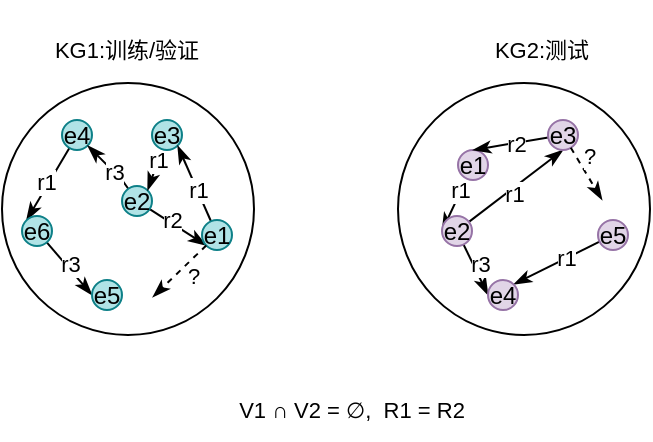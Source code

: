 <mxfile version="24.3.1" type="github">
  <diagram name="第 1 页" id="-a66x4DW_8GE0ymGD_y3">
    <mxGraphModel dx="615" dy="406" grid="1" gridSize="10" guides="1" tooltips="1" connect="1" arrows="1" fold="1" page="1" pageScale="1" pageWidth="827" pageHeight="1169" math="1" shadow="0">
      <root>
        <mxCell id="0" />
        <mxCell id="1" parent="0" />
        <mxCell id="x2DOC-t6BeI-Trf0BPPU-1" value="" style="ellipse;whiteSpace=wrap;html=1;aspect=fixed;" vertex="1" parent="1">
          <mxGeometry x="90" y="71.5" width="126" height="126" as="geometry" />
        </mxCell>
        <mxCell id="x2DOC-t6BeI-Trf0BPPU-14" style="edgeStyle=none;rounded=0;orthogonalLoop=1;jettySize=auto;html=1;entryX=0;entryY=0;entryDx=0;entryDy=0;strokeColor=default;align=center;verticalAlign=middle;fontFamily=Helvetica;fontSize=11;fontColor=default;labelBackgroundColor=default;endArrow=classicThin;endFill=1;curved=1;" edge="1" parent="1" source="x2DOC-t6BeI-Trf0BPPU-2" target="x2DOC-t6BeI-Trf0BPPU-6">
          <mxGeometry relative="1" as="geometry" />
        </mxCell>
        <mxCell id="x2DOC-t6BeI-Trf0BPPU-28" value="r1" style="edgeLabel;html=1;align=center;verticalAlign=middle;resizable=0;points=[];fontFamily=Helvetica;fontSize=11;fontColor=default;labelBackgroundColor=default;" vertex="1" connectable="0" parent="x2DOC-t6BeI-Trf0BPPU-14">
          <mxGeometry x="-0.037" y="-2" relative="1" as="geometry">
            <mxPoint as="offset" />
          </mxGeometry>
        </mxCell>
        <mxCell id="x2DOC-t6BeI-Trf0BPPU-2" value="e4" style="ellipse;whiteSpace=wrap;html=1;aspect=fixed;fillColor=#b0e3e6;strokeColor=#0e8088;" vertex="1" parent="1">
          <mxGeometry x="120" y="90" width="15" height="15" as="geometry" />
        </mxCell>
        <mxCell id="x2DOC-t6BeI-Trf0BPPU-13" style="edgeStyle=none;rounded=0;orthogonalLoop=1;jettySize=auto;html=1;entryX=1;entryY=1;entryDx=0;entryDy=0;strokeColor=default;align=center;verticalAlign=middle;fontFamily=Helvetica;fontSize=11;fontColor=default;labelBackgroundColor=default;endArrow=classicThin;endFill=1;" edge="1" parent="1" source="x2DOC-t6BeI-Trf0BPPU-3" target="x2DOC-t6BeI-Trf0BPPU-2">
          <mxGeometry relative="1" as="geometry">
            <Array as="points">
              <mxPoint x="150" y="120" />
            </Array>
          </mxGeometry>
        </mxCell>
        <mxCell id="x2DOC-t6BeI-Trf0BPPU-27" value="r3" style="edgeLabel;html=1;align=center;verticalAlign=middle;resizable=0;points=[];fontFamily=Helvetica;fontSize=11;fontColor=default;labelBackgroundColor=default;" vertex="1" connectable="0" parent="x2DOC-t6BeI-Trf0BPPU-13">
          <mxGeometry x="-0.244" relative="1" as="geometry">
            <mxPoint as="offset" />
          </mxGeometry>
        </mxCell>
        <mxCell id="x2DOC-t6BeI-Trf0BPPU-32" style="edgeStyle=none;rounded=0;orthogonalLoop=1;jettySize=auto;html=1;entryX=0;entryY=1;entryDx=0;entryDy=0;strokeColor=default;align=center;verticalAlign=middle;fontFamily=Helvetica;fontSize=11;fontColor=default;labelBackgroundColor=default;endArrow=classicThin;endFill=1;" edge="1" parent="1" source="x2DOC-t6BeI-Trf0BPPU-3" target="x2DOC-t6BeI-Trf0BPPU-5">
          <mxGeometry relative="1" as="geometry" />
        </mxCell>
        <mxCell id="x2DOC-t6BeI-Trf0BPPU-33" value="r2" style="edgeLabel;html=1;align=center;verticalAlign=middle;resizable=0;points=[];fontFamily=Helvetica;fontSize=11;fontColor=default;labelBackgroundColor=default;" vertex="1" connectable="0" parent="x2DOC-t6BeI-Trf0BPPU-32">
          <mxGeometry x="-0.284" y="1" relative="1" as="geometry">
            <mxPoint as="offset" />
          </mxGeometry>
        </mxCell>
        <mxCell id="x2DOC-t6BeI-Trf0BPPU-3" value="e2" style="ellipse;whiteSpace=wrap;html=1;aspect=fixed;fillColor=#b0e3e6;strokeColor=#0e8088;" vertex="1" parent="1">
          <mxGeometry x="150" y="123" width="15" height="15" as="geometry" />
        </mxCell>
        <mxCell id="x2DOC-t6BeI-Trf0BPPU-8" style="rounded=0;orthogonalLoop=1;jettySize=auto;html=1;entryX=1;entryY=0;entryDx=0;entryDy=0;endArrow=classicThin;endFill=1;" edge="1" parent="1" source="x2DOC-t6BeI-Trf0BPPU-4" target="x2DOC-t6BeI-Trf0BPPU-3">
          <mxGeometry relative="1" as="geometry" />
        </mxCell>
        <mxCell id="x2DOC-t6BeI-Trf0BPPU-23" value="r1" style="edgeLabel;html=1;align=center;verticalAlign=middle;resizable=0;points=[];fontFamily=Helvetica;fontSize=11;fontColor=default;labelBackgroundColor=default;" vertex="1" connectable="0" parent="x2DOC-t6BeI-Trf0BPPU-8">
          <mxGeometry x="-0.485" relative="1" as="geometry">
            <mxPoint as="offset" />
          </mxGeometry>
        </mxCell>
        <mxCell id="x2DOC-t6BeI-Trf0BPPU-4" value="e3" style="ellipse;whiteSpace=wrap;html=1;aspect=fixed;fillColor=#b0e3e6;strokeColor=#0e8088;" vertex="1" parent="1">
          <mxGeometry x="165" y="90" width="15" height="15" as="geometry" />
        </mxCell>
        <mxCell id="x2DOC-t6BeI-Trf0BPPU-16" style="edgeStyle=none;rounded=0;orthogonalLoop=1;jettySize=auto;html=1;entryX=1;entryY=1;entryDx=0;entryDy=0;strokeColor=default;align=center;verticalAlign=middle;fontFamily=Helvetica;fontSize=11;fontColor=default;labelBackgroundColor=default;endArrow=classicThin;endFill=1;" edge="1" parent="1" source="x2DOC-t6BeI-Trf0BPPU-5" target="x2DOC-t6BeI-Trf0BPPU-4">
          <mxGeometry relative="1" as="geometry" />
        </mxCell>
        <mxCell id="x2DOC-t6BeI-Trf0BPPU-22" value="r1" style="edgeLabel;html=1;align=center;verticalAlign=middle;resizable=0;points=[];fontFamily=Helvetica;fontSize=11;fontColor=default;labelBackgroundColor=default;" vertex="1" connectable="0" parent="x2DOC-t6BeI-Trf0BPPU-16">
          <mxGeometry x="-0.155" relative="1" as="geometry">
            <mxPoint as="offset" />
          </mxGeometry>
        </mxCell>
        <mxCell id="x2DOC-t6BeI-Trf0BPPU-5" value="e1" style="ellipse;whiteSpace=wrap;html=1;aspect=fixed;fillColor=#b0e3e6;strokeColor=#0e8088;" vertex="1" parent="1">
          <mxGeometry x="190" y="140" width="15" height="15" as="geometry" />
        </mxCell>
        <mxCell id="x2DOC-t6BeI-Trf0BPPU-18" style="edgeStyle=none;rounded=0;orthogonalLoop=1;jettySize=auto;html=1;entryX=0;entryY=0.5;entryDx=0;entryDy=0;strokeColor=default;align=center;verticalAlign=middle;fontFamily=Helvetica;fontSize=11;fontColor=default;labelBackgroundColor=default;endArrow=classicThin;endFill=1;" edge="1" parent="1" source="x2DOC-t6BeI-Trf0BPPU-6" target="x2DOC-t6BeI-Trf0BPPU-7">
          <mxGeometry relative="1" as="geometry" />
        </mxCell>
        <mxCell id="x2DOC-t6BeI-Trf0BPPU-29" value="r3" style="edgeLabel;html=1;align=center;verticalAlign=middle;resizable=0;points=[];fontFamily=Helvetica;fontSize=11;fontColor=default;labelBackgroundColor=default;" vertex="1" connectable="0" parent="x2DOC-t6BeI-Trf0BPPU-18">
          <mxGeometry x="-0.131" y="2" relative="1" as="geometry">
            <mxPoint as="offset" />
          </mxGeometry>
        </mxCell>
        <mxCell id="x2DOC-t6BeI-Trf0BPPU-6" value="e6" style="ellipse;whiteSpace=wrap;html=1;aspect=fixed;fillColor=#b0e3e6;strokeColor=#0e8088;" vertex="1" parent="1">
          <mxGeometry x="100" y="138" width="15" height="15" as="geometry" />
        </mxCell>
        <mxCell id="x2DOC-t6BeI-Trf0BPPU-7" value="e5" style="ellipse;whiteSpace=wrap;html=1;aspect=fixed;fillColor=#b0e3e6;strokeColor=#0e8088;" vertex="1" parent="1">
          <mxGeometry x="135" y="170" width="15" height="15" as="geometry" />
        </mxCell>
        <mxCell id="x2DOC-t6BeI-Trf0BPPU-20" style="edgeStyle=none;rounded=0;orthogonalLoop=1;jettySize=auto;html=1;entryX=0.598;entryY=0.85;entryDx=0;entryDy=0;entryPerimeter=0;strokeColor=default;align=center;verticalAlign=middle;fontFamily=Helvetica;fontSize=11;fontColor=default;labelBackgroundColor=default;endArrow=classicThin;endFill=1;dashed=1;curved=1;" edge="1" parent="1" source="x2DOC-t6BeI-Trf0BPPU-5" target="x2DOC-t6BeI-Trf0BPPU-1">
          <mxGeometry relative="1" as="geometry" />
        </mxCell>
        <mxCell id="x2DOC-t6BeI-Trf0BPPU-34" value="" style="ellipse;whiteSpace=wrap;html=1;aspect=fixed;" vertex="1" parent="1">
          <mxGeometry x="288" y="71.5" width="126" height="126" as="geometry" />
        </mxCell>
        <mxCell id="x2DOC-t6BeI-Trf0BPPU-60" style="edgeStyle=none;rounded=0;orthogonalLoop=1;jettySize=auto;html=1;entryX=0;entryY=0.5;entryDx=0;entryDy=0;strokeColor=default;align=center;verticalAlign=middle;fontFamily=Helvetica;fontSize=11;fontColor=default;labelBackgroundColor=default;endArrow=classicThin;endFill=1;" edge="1" parent="1" source="x2DOC-t6BeI-Trf0BPPU-37" target="x2DOC-t6BeI-Trf0BPPU-42">
          <mxGeometry relative="1" as="geometry" />
        </mxCell>
        <mxCell id="x2DOC-t6BeI-Trf0BPPU-69" value="r1" style="edgeLabel;html=1;align=center;verticalAlign=middle;resizable=0;points=[];fontFamily=Helvetica;fontSize=11;fontColor=default;labelBackgroundColor=default;" vertex="1" connectable="0" parent="x2DOC-t6BeI-Trf0BPPU-60">
          <mxGeometry x="-0.543" y="-1" relative="1" as="geometry">
            <mxPoint as="offset" />
          </mxGeometry>
        </mxCell>
        <mxCell id="x2DOC-t6BeI-Trf0BPPU-37" value="e1" style="ellipse;whiteSpace=wrap;html=1;aspect=fixed;fillColor=#e1d5e7;strokeColor=#9673a6;" vertex="1" parent="1">
          <mxGeometry x="318" y="105" width="15" height="15" as="geometry" />
        </mxCell>
        <mxCell id="x2DOC-t6BeI-Trf0BPPU-61" style="edgeStyle=none;rounded=0;orthogonalLoop=1;jettySize=auto;html=1;entryX=0;entryY=0.5;entryDx=0;entryDy=0;strokeColor=default;align=center;verticalAlign=middle;fontFamily=Helvetica;fontSize=11;fontColor=default;labelBackgroundColor=default;endArrow=classicThin;endFill=1;" edge="1" parent="1" source="x2DOC-t6BeI-Trf0BPPU-42" target="x2DOC-t6BeI-Trf0BPPU-52">
          <mxGeometry relative="1" as="geometry" />
        </mxCell>
        <mxCell id="x2DOC-t6BeI-Trf0BPPU-68" value="r3" style="edgeLabel;html=1;align=center;verticalAlign=middle;resizable=0;points=[];fontFamily=Helvetica;fontSize=11;fontColor=default;labelBackgroundColor=default;" vertex="1" connectable="0" parent="x2DOC-t6BeI-Trf0BPPU-61">
          <mxGeometry x="-0.104" y="3" relative="1" as="geometry">
            <mxPoint as="offset" />
          </mxGeometry>
        </mxCell>
        <mxCell id="x2DOC-t6BeI-Trf0BPPU-64" style="edgeStyle=none;rounded=0;orthogonalLoop=1;jettySize=auto;html=1;entryX=0.5;entryY=1;entryDx=0;entryDy=0;strokeColor=default;align=center;verticalAlign=middle;fontFamily=Helvetica;fontSize=11;fontColor=default;labelBackgroundColor=default;endArrow=classicThin;endFill=1;" edge="1" parent="1" source="x2DOC-t6BeI-Trf0BPPU-42" target="x2DOC-t6BeI-Trf0BPPU-45">
          <mxGeometry relative="1" as="geometry" />
        </mxCell>
        <mxCell id="x2DOC-t6BeI-Trf0BPPU-71" value="r1" style="edgeLabel;html=1;align=center;verticalAlign=middle;resizable=0;points=[];fontFamily=Helvetica;fontSize=11;fontColor=default;labelBackgroundColor=default;" vertex="1" connectable="0" parent="x2DOC-t6BeI-Trf0BPPU-64">
          <mxGeometry x="-0.118" y="-2" relative="1" as="geometry">
            <mxPoint as="offset" />
          </mxGeometry>
        </mxCell>
        <mxCell id="x2DOC-t6BeI-Trf0BPPU-42" value="e2" style="ellipse;whiteSpace=wrap;html=1;aspect=fixed;fillColor=#e1d5e7;strokeColor=#9673a6;" vertex="1" parent="1">
          <mxGeometry x="310" y="138" width="15" height="15" as="geometry" />
        </mxCell>
        <mxCell id="x2DOC-t6BeI-Trf0BPPU-56" style="edgeStyle=none;rounded=0;orthogonalLoop=1;jettySize=auto;html=1;entryX=0.5;entryY=0;entryDx=0;entryDy=0;strokeColor=default;align=center;verticalAlign=middle;fontFamily=Helvetica;fontSize=11;fontColor=default;labelBackgroundColor=default;endArrow=classicThin;endFill=1;" edge="1" parent="1" source="x2DOC-t6BeI-Trf0BPPU-45" target="x2DOC-t6BeI-Trf0BPPU-37">
          <mxGeometry relative="1" as="geometry" />
        </mxCell>
        <mxCell id="x2DOC-t6BeI-Trf0BPPU-70" value="r2" style="edgeLabel;html=1;align=center;verticalAlign=middle;resizable=0;points=[];fontFamily=Helvetica;fontSize=11;fontColor=default;labelBackgroundColor=default;" vertex="1" connectable="0" parent="x2DOC-t6BeI-Trf0BPPU-56">
          <mxGeometry x="-0.099" relative="1" as="geometry">
            <mxPoint as="offset" />
          </mxGeometry>
        </mxCell>
        <mxCell id="x2DOC-t6BeI-Trf0BPPU-45" value="e3" style="ellipse;whiteSpace=wrap;html=1;aspect=fixed;fillColor=#e1d5e7;strokeColor=#9673a6;" vertex="1" parent="1">
          <mxGeometry x="363" y="90" width="15" height="15" as="geometry" />
        </mxCell>
        <mxCell id="x2DOC-t6BeI-Trf0BPPU-65" style="edgeStyle=none;rounded=0;orthogonalLoop=1;jettySize=auto;html=1;entryX=1;entryY=0;entryDx=0;entryDy=0;strokeColor=default;align=center;verticalAlign=middle;fontFamily=Helvetica;fontSize=11;fontColor=default;labelBackgroundColor=default;endArrow=classicThin;endFill=1;" edge="1" parent="1" source="x2DOC-t6BeI-Trf0BPPU-48" target="x2DOC-t6BeI-Trf0BPPU-52">
          <mxGeometry relative="1" as="geometry" />
        </mxCell>
        <mxCell id="x2DOC-t6BeI-Trf0BPPU-67" value="r1" style="edgeLabel;html=1;align=center;verticalAlign=middle;resizable=0;points=[];fontFamily=Helvetica;fontSize=11;fontColor=default;labelBackgroundColor=default;" vertex="1" connectable="0" parent="x2DOC-t6BeI-Trf0BPPU-65">
          <mxGeometry x="-0.206" y="-1" relative="1" as="geometry">
            <mxPoint as="offset" />
          </mxGeometry>
        </mxCell>
        <mxCell id="x2DOC-t6BeI-Trf0BPPU-48" value="e5" style="ellipse;whiteSpace=wrap;html=1;aspect=fixed;fillColor=#e1d5e7;strokeColor=#9673a6;" vertex="1" parent="1">
          <mxGeometry x="388" y="140" width="15" height="15" as="geometry" />
        </mxCell>
        <mxCell id="x2DOC-t6BeI-Trf0BPPU-52" value="e4" style="ellipse;whiteSpace=wrap;html=1;aspect=fixed;fillColor=#e1d5e7;strokeColor=#9673a6;" vertex="1" parent="1">
          <mxGeometry x="333" y="170" width="15" height="15" as="geometry" />
        </mxCell>
        <mxCell id="x2DOC-t6BeI-Trf0BPPU-66" style="edgeStyle=none;rounded=0;orthogonalLoop=1;jettySize=auto;html=1;entryX=0.81;entryY=0.464;entryDx=0;entryDy=0;entryPerimeter=0;strokeColor=default;align=center;verticalAlign=middle;fontFamily=Helvetica;fontSize=11;fontColor=default;labelBackgroundColor=default;endArrow=classicThin;endFill=1;curved=1;dashed=1;" edge="1" parent="1" source="x2DOC-t6BeI-Trf0BPPU-45" target="x2DOC-t6BeI-Trf0BPPU-34">
          <mxGeometry relative="1" as="geometry" />
        </mxCell>
        <mxCell id="x2DOC-t6BeI-Trf0BPPU-74" value="?" style="text;html=1;align=center;verticalAlign=middle;whiteSpace=wrap;rounded=0;fontFamily=Helvetica;fontSize=11;fontColor=default;labelBackgroundColor=default;" vertex="1" parent="1">
          <mxGeometry x="156" y="153" width="60" height="30" as="geometry" />
        </mxCell>
        <mxCell id="x2DOC-t6BeI-Trf0BPPU-75" value="?" style="text;html=1;align=center;verticalAlign=middle;whiteSpace=wrap;rounded=0;fontFamily=Helvetica;fontSize=11;fontColor=default;labelBackgroundColor=default;" vertex="1" parent="1">
          <mxGeometry x="354" y="93" width="60" height="30" as="geometry" />
        </mxCell>
        <mxCell id="x2DOC-t6BeI-Trf0BPPU-79" value="V1&amp;nbsp;∩ V2 =&amp;nbsp;∅,&amp;nbsp; R1 = R2" style="text;html=1;align=center;verticalAlign=middle;whiteSpace=wrap;rounded=0;fontFamily=Helvetica;fontSize=11;fontColor=default;labelBackgroundColor=default;" vertex="1" parent="1">
          <mxGeometry x="200" y="220" width="130" height="30" as="geometry" />
        </mxCell>
        <mxCell id="x2DOC-t6BeI-Trf0BPPU-80" value="KG1:训练/验证" style="text;html=1;align=center;verticalAlign=middle;whiteSpace=wrap;rounded=0;fontFamily=Helvetica;fontSize=11;fontColor=default;labelBackgroundColor=default;" vertex="1" parent="1">
          <mxGeometry x="110" y="30" width="85" height="50" as="geometry" />
        </mxCell>
        <mxCell id="x2DOC-t6BeI-Trf0BPPU-81" value="KG2:测试" style="text;html=1;align=center;verticalAlign=middle;whiteSpace=wrap;rounded=0;fontFamily=Helvetica;fontSize=11;fontColor=default;labelBackgroundColor=default;" vertex="1" parent="1">
          <mxGeometry x="330" y="40" width="60" height="30" as="geometry" />
        </mxCell>
      </root>
    </mxGraphModel>
  </diagram>
</mxfile>
